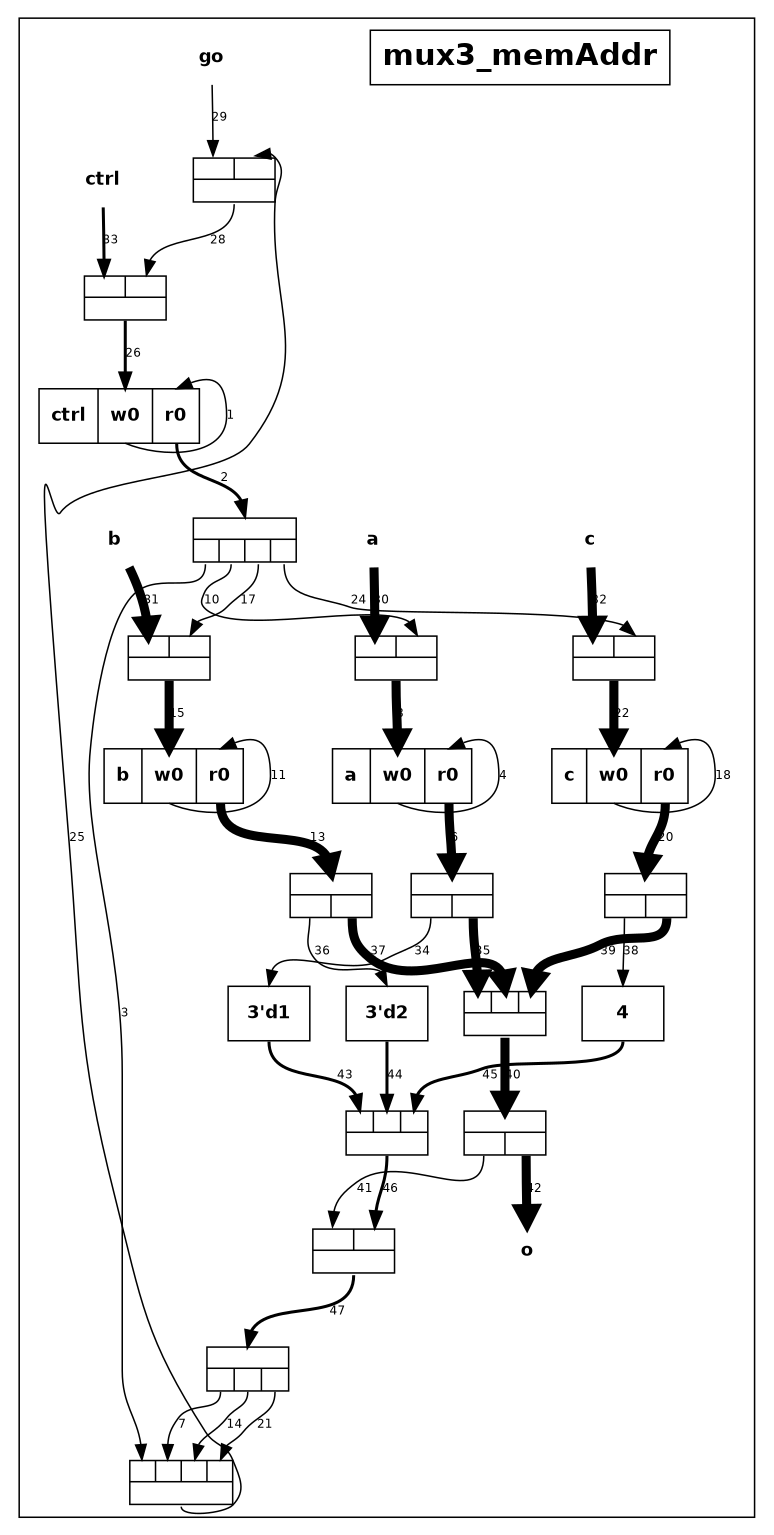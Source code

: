 digraph mux3_memAddr {
  outputorder="edgesfirst";
  size="7.086614173228347,10.236220472440946";
  ratio="2.0"
  subgraph cluster_mux3_memAddr {
    edge [fontsize="8", fontname="Helvetica", labelfontname="Helvetica", labelfontsize="8", arrowhead="normal"];
    node [fontsize="12", fontname="Helvetica-Bold", shape="box"];
    title [label="mux3_memAddr", fontsize="20"];
    port0 [portref="0", label="go", style="bold", shape="none"];
    port1 [portref="1", label="a", style="bold", shape="none"];
    port2 [portref="2", label="b", style="bold", shape="none"];
    port3 [portref="3", label="c", style="bold", shape="none"];
    port4 [portref="4", label="ctrl", style="bold", shape="none"];
    port5 [portref="5", label="o", style="bold", shape="none"];
    comp2 [compref="2", label="a|<w0>w0|<r0>r0", shape="record"];
    comp5 [compref="5", label="b|<w0>w0|<r0>r0", shape="record"];
    comp8 [compref="8", label="c|<w0>w0|<r0>r0", shape="record"];
    comp10 [compref="10", label="{{<i>}|{<o0>|<o1>|<o2>|<o3>}}", height="0.4", fontsize="2", nojustify="true", shape="record"];
    comp11 [compref="11", label="{{<i0>|<i1>|<i2>|<i3>}|{<o>}}", height="0.4", fontsize="2", nojustify="true", shape="record"];
    comp12 [compref="12", label="ctrl|<w0>w0|<r0>r0", shape="record"];
    comp14 [compref="14", label="{{<i0>|<i1>}|{<o>}}", height="0.4", fontsize="2", nojustify="true", shape="record"];
    comp15 [compref="15", label="{{<i0>|<i1>}|{<o>}}", height="0.4", fontsize="2", nojustify="true", shape="record"];
    comp16 [compref="16", label="{{<i0>|<i1>}|{<o>}}", height="0.4", fontsize="2", nojustify="true", shape="record"];
    comp17 [compref="17", label="{{<i0>|<i1>}|{<o>}}", height="0.4", fontsize="2", nojustify="true", shape="record"];
    comp18 [compref="18", label="{{<i0>|<i1>}|{<o>}}", height="0.4", fontsize="2", nojustify="true", shape="record"];
    comp19 [compref="19", label="{{<i>}|{<o0>|<o1>}}", height="0.4", fontsize="2", nojustify="true", shape="record"];
    comp20 [compref="20", label="{{<i>}|{<o0>|<o1>}}", height="0.4", fontsize="2", nojustify="true", shape="record"];
    comp21 [compref="21", label="{{<i>}|{<o0>|<o1>}}", height="0.4", fontsize="2", nojustify="true", shape="record"];
    comp22 [compref="22", label="{{<i0>|<i1>|<i2>}|{<o>}}", height="0.4", fontsize="2", nojustify="true", shape="record"];
    comp23 [compref="23", label="{{<i>}|{<o0>|<o1>}}", height="0.4", fontsize="2", nojustify="true", shape="record"];
    comp24 [compref="24", label="3'd1", nojustify="true", shape="record"];
    comp25 [compref="25", label="3'd2", nojustify="true", shape="record"];
    comp26 [compref="26", label="4", nojustify="true", shape="record"];
    comp27 [compref="27", label="{{<i0>|<i1>|<i2>}|{<o>}}", height="0.4", fontsize="2", nojustify="true", shape="record"];
    comp28 [compref="28", label="{{<i0>|<i1>}|{<o>}}", height="0.4", fontsize="2", nojustify="true", shape="record"];
    comp29 [compref="29", label="{{<i>}|{<o0>|<o1>|<o2>}}", height="0.4", fontsize="2", nojustify="true", shape="record"]
    comp12:w0:s -> comp12:r0:n [linkref="1", label="1", penwidth="1", weight="1"];
    comp12:r0:s -> comp10:i:n [linkref="2", label="2", penwidth="2", weight="2"];
    comp10:o0:s -> comp11:i0:n [linkref="3", label="3", penwidth="1", weight="1"];
    comp2:w0:s -> comp2:r0:n [linkref="4", label="4", penwidth="1", weight="1"];
    comp2:r0:s -> comp19:i:n [linkref="6", label="6", penwidth="6", weight="6"];
    comp29:o0:s -> comp11:i1:n [linkref="7", label="7", penwidth="1", weight="1"];
    comp15:o:s -> comp2:w0:n [linkref="8", label="8", penwidth="6", weight="6"];
    comp10:o1:s -> comp15:i1:n [linkref="10", label="10", penwidth="1", weight="1"];
    comp5:w0:s -> comp5:r0:n [linkref="11", label="11", penwidth="1", weight="1"];
    comp5:r0:s -> comp20:i:n [linkref="13", label="13", penwidth="6", weight="6"];
    comp29:o1:s -> comp11:i2:n [linkref="14", label="14", penwidth="1", weight="1"];
    comp16:o:s -> comp5:w0:n [linkref="15", label="15", penwidth="6", weight="6"];
    comp10:o2:s -> comp16:i1:n [linkref="17", label="17", penwidth="1", weight="1"];
    comp8:w0:s -> comp8:r0:n [linkref="18", label="18", penwidth="1", weight="1"];
    comp8:r0:s -> comp21:i:n [linkref="20", label="20", penwidth="6", weight="6"];
    comp29:o2:s -> comp11:i3:n [linkref="21", label="21", penwidth="1", weight="1"];
    comp17:o:s -> comp8:w0:n [linkref="22", label="22", penwidth="6", weight="6"];
    comp10:o3:s -> comp17:i1:n [linkref="24", label="24", penwidth="1", weight="1"];
    comp11:o:s -> comp14:i1:n [linkref="25", label="25", penwidth="1", weight="1"];
    comp18:o:s -> comp12:w0:n [linkref="26", label="26", penwidth="2", weight="2"];
    comp14:o:s -> comp18:i1:n [linkref="28", label="28", penwidth="1", weight="1"];
    port0 -> comp14:i0:n [linkref="29", label="29", penwidth="1", weight="1"];
    port1 -> comp15:i0:n [linkref="30", label="30", penwidth="6", weight="6"];
    port2 -> comp16:i0:n [linkref="31", label="31", penwidth="6", weight="6"];
    port3 -> comp17:i0:n [linkref="32", label="32", penwidth="6", weight="6"];
    port4 -> comp18:i0:n [linkref="33", label="33", penwidth="2", weight="2"];
    comp19:o0:s -> comp24:n [linkref="34", label="34", penwidth="1", weight="1"];
    comp19:o1:s -> comp22:i0:n [linkref="35", label="35", penwidth="6", weight="6"];
    comp20:o0:s -> comp25:n [linkref="36", label="36", penwidth="1", weight="1"];
    comp20:o1:s -> comp22:i1:n [linkref="37", label="37", penwidth="6", weight="6"];
    comp21:o0:s -> comp26:n [linkref="38", label="38", penwidth="1", weight="1"];
    comp21:o1:s -> comp22:i2:n [linkref="39", label="39", penwidth="6", weight="6"];
    comp22:o:s -> comp23:i:n [linkref="40", label="40", penwidth="6", weight="6"];
    comp23:o0:s -> comp28:i0:n [linkref="41", label="41", penwidth="1", weight="1"];
    comp23:o1:s -> port5 [linkref="42", label="42", penwidth="6", weight="6"];
    comp24:s -> comp27:i0:n [linkref="43", label="43", penwidth="2", weight="2"];
    comp25:s -> comp27:i1:n [linkref="44", label="44", penwidth="2", weight="2"];
    comp26:s -> comp27:i2:n [linkref="45", label="45", penwidth="2", weight="2"];
    comp27:o:s -> comp28:i1:n [linkref="46", label="46", penwidth="2", weight="2"];
    comp28:o:s -> comp29:i:n [linkref="47", label="47", penwidth="2", weight="2"]
  }
}
